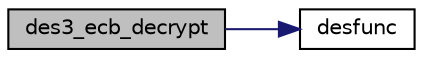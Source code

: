 digraph "des3_ecb_decrypt"
{
 // LATEX_PDF_SIZE
  edge [fontname="Helvetica",fontsize="10",labelfontname="Helvetica",labelfontsize="10"];
  node [fontname="Helvetica",fontsize="10",shape=record];
  rankdir="LR";
  Node10 [label="des3_ecb_decrypt",height=0.2,width=0.4,color="black", fillcolor="grey75", style="filled", fontcolor="black",tooltip="Decrypts a block of text with 3LTC_DES-EDE."];
  Node10 -> Node11 [color="midnightblue",fontsize="10",style="solid",fontname="Helvetica"];
  Node11 [label="desfunc",height=0.2,width=0.4,color="black", fillcolor="white", style="filled",URL="$des_8c.html#a40c4cfa81b99dc75ec50f9b13a9360de",tooltip=" "];
}
